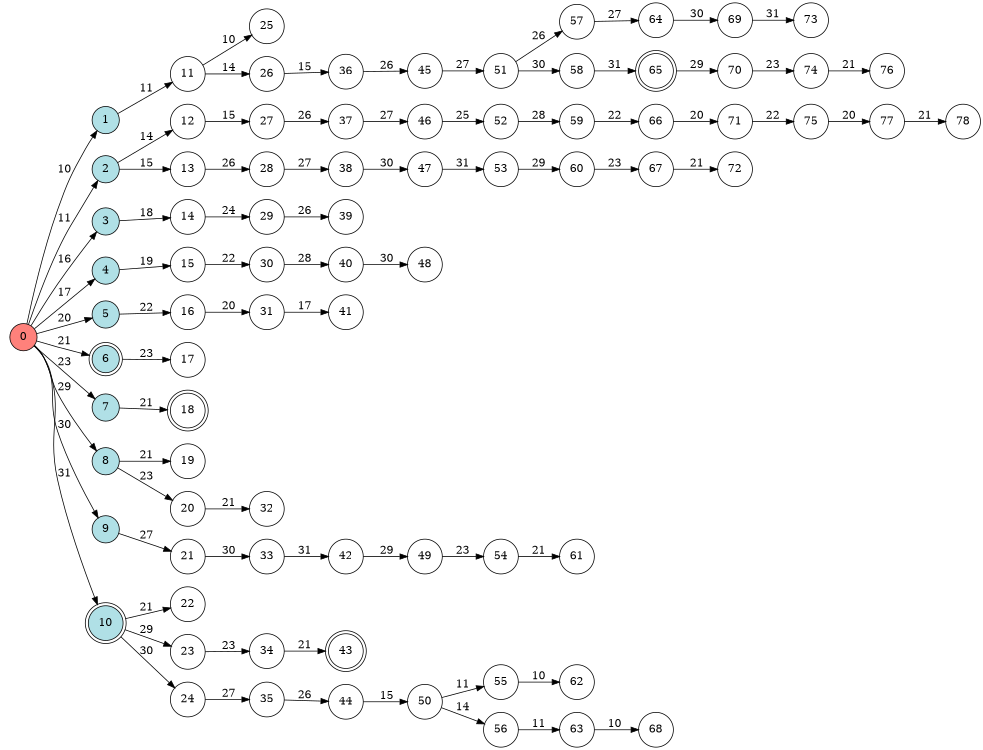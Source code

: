 digraph APTA {
__start0 [label="" shape="none"];

rankdir=LR;
size="8,5";

s0 [style="filled", color="black", fillcolor="#ff817b" shape="circle", label="0"];
s1 [style="filled", color="black", fillcolor="powderblue" shape="circle", label="1"];
s2 [style="filled", color="black", fillcolor="powderblue" shape="circle", label="2"];
s3 [style="filled", color="black", fillcolor="powderblue" shape="circle", label="3"];
s4 [style="filled", color="black", fillcolor="powderblue" shape="circle", label="4"];
s5 [style="filled", color="black", fillcolor="powderblue" shape="circle", label="5"];
s6 [style="rounded,filled", color="black", fillcolor="powderblue" shape="doublecircle", label="6"];
s7 [style="filled", color="black", fillcolor="powderblue" shape="circle", label="7"];
s8 [style="filled", color="black", fillcolor="powderblue" shape="circle", label="8"];
s9 [style="filled", color="black", fillcolor="powderblue" shape="circle", label="9"];
s10 [style="rounded,filled", color="black", fillcolor="powderblue" shape="doublecircle", label="10"];
s11 [style="filled", color="black", fillcolor="white" shape="circle", label="11"];
s12 [style="filled", color="black", fillcolor="white" shape="circle", label="12"];
s13 [style="filled", color="black", fillcolor="white" shape="circle", label="13"];
s14 [style="filled", color="black", fillcolor="white" shape="circle", label="14"];
s15 [style="filled", color="black", fillcolor="white" shape="circle", label="15"];
s16 [style="filled", color="black", fillcolor="white" shape="circle", label="16"];
s17 [style="filled", color="black", fillcolor="white" shape="circle", label="17"];
s18 [style="rounded,filled", color="black", fillcolor="white" shape="doublecircle", label="18"];
s19 [style="filled", color="black", fillcolor="white" shape="circle", label="19"];
s20 [style="filled", color="black", fillcolor="white" shape="circle", label="20"];
s21 [style="filled", color="black", fillcolor="white" shape="circle", label="21"];
s22 [style="filled", color="black", fillcolor="white" shape="circle", label="22"];
s23 [style="filled", color="black", fillcolor="white" shape="circle", label="23"];
s24 [style="filled", color="black", fillcolor="white" shape="circle", label="24"];
s25 [style="filled", color="black", fillcolor="white" shape="circle", label="25"];
s26 [style="filled", color="black", fillcolor="white" shape="circle", label="26"];
s27 [style="filled", color="black", fillcolor="white" shape="circle", label="27"];
s28 [style="filled", color="black", fillcolor="white" shape="circle", label="28"];
s29 [style="filled", color="black", fillcolor="white" shape="circle", label="29"];
s30 [style="filled", color="black", fillcolor="white" shape="circle", label="30"];
s31 [style="filled", color="black", fillcolor="white" shape="circle", label="31"];
s32 [style="filled", color="black", fillcolor="white" shape="circle", label="32"];
s33 [style="filled", color="black", fillcolor="white" shape="circle", label="33"];
s34 [style="filled", color="black", fillcolor="white" shape="circle", label="34"];
s35 [style="filled", color="black", fillcolor="white" shape="circle", label="35"];
s36 [style="filled", color="black", fillcolor="white" shape="circle", label="36"];
s37 [style="filled", color="black", fillcolor="white" shape="circle", label="37"];
s38 [style="filled", color="black", fillcolor="white" shape="circle", label="38"];
s39 [style="filled", color="black", fillcolor="white" shape="circle", label="39"];
s40 [style="filled", color="black", fillcolor="white" shape="circle", label="40"];
s41 [style="filled", color="black", fillcolor="white" shape="circle", label="41"];
s42 [style="filled", color="black", fillcolor="white" shape="circle", label="42"];
s43 [style="rounded,filled", color="black", fillcolor="white" shape="doublecircle", label="43"];
s44 [style="filled", color="black", fillcolor="white" shape="circle", label="44"];
s45 [style="filled", color="black", fillcolor="white" shape="circle", label="45"];
s46 [style="filled", color="black", fillcolor="white" shape="circle", label="46"];
s47 [style="filled", color="black", fillcolor="white" shape="circle", label="47"];
s48 [style="filled", color="black", fillcolor="white" shape="circle", label="48"];
s49 [style="filled", color="black", fillcolor="white" shape="circle", label="49"];
s50 [style="filled", color="black", fillcolor="white" shape="circle", label="50"];
s51 [style="filled", color="black", fillcolor="white" shape="circle", label="51"];
s52 [style="filled", color="black", fillcolor="white" shape="circle", label="52"];
s53 [style="filled", color="black", fillcolor="white" shape="circle", label="53"];
s54 [style="filled", color="black", fillcolor="white" shape="circle", label="54"];
s55 [style="filled", color="black", fillcolor="white" shape="circle", label="55"];
s56 [style="filled", color="black", fillcolor="white" shape="circle", label="56"];
s57 [style="filled", color="black", fillcolor="white" shape="circle", label="57"];
s58 [style="filled", color="black", fillcolor="white" shape="circle", label="58"];
s59 [style="filled", color="black", fillcolor="white" shape="circle", label="59"];
s60 [style="filled", color="black", fillcolor="white" shape="circle", label="60"];
s61 [style="filled", color="black", fillcolor="white" shape="circle", label="61"];
s62 [style="filled", color="black", fillcolor="white" shape="circle", label="62"];
s63 [style="filled", color="black", fillcolor="white" shape="circle", label="63"];
s64 [style="filled", color="black", fillcolor="white" shape="circle", label="64"];
s65 [style="rounded,filled", color="black", fillcolor="white" shape="doublecircle", label="65"];
s66 [style="filled", color="black", fillcolor="white" shape="circle", label="66"];
s67 [style="filled", color="black", fillcolor="white" shape="circle", label="67"];
s68 [style="filled", color="black", fillcolor="white" shape="circle", label="68"];
s69 [style="filled", color="black", fillcolor="white" shape="circle", label="69"];
s70 [style="filled", color="black", fillcolor="white" shape="circle", label="70"];
s71 [style="filled", color="black", fillcolor="white" shape="circle", label="71"];
s72 [style="filled", color="black", fillcolor="white" shape="circle", label="72"];
s73 [style="filled", color="black", fillcolor="white" shape="circle", label="73"];
s74 [style="filled", color="black", fillcolor="white" shape="circle", label="74"];
s75 [style="filled", color="black", fillcolor="white" shape="circle", label="75"];
s76 [style="filled", color="black", fillcolor="white" shape="circle", label="76"];
s77 [style="filled", color="black", fillcolor="white" shape="circle", label="77"];
s78 [style="filled", color="black", fillcolor="white" shape="circle", label="78"];
s0 -> s1 [label="10"];
s0 -> s2 [label="11"];
s0 -> s3 [label="16"];
s0 -> s4 [label="17"];
s0 -> s5 [label="20"];
s0 -> s6 [label="21"];
s0 -> s7 [label="23"];
s0 -> s8 [label="29"];
s0 -> s9 [label="30"];
s0 -> s10 [label="31"];
s1 -> s11 [label="11"];
s2 -> s12 [label="14"];
s2 -> s13 [label="15"];
s3 -> s14 [label="18"];
s4 -> s15 [label="19"];
s5 -> s16 [label="22"];
s6 -> s17 [label="23"];
s7 -> s18 [label="21"];
s8 -> s19 [label="21"];
s8 -> s20 [label="23"];
s9 -> s21 [label="27"];
s10 -> s22 [label="21"];
s10 -> s23 [label="29"];
s10 -> s24 [label="30"];
s11 -> s25 [label="10"];
s11 -> s26 [label="14"];
s12 -> s27 [label="15"];
s13 -> s28 [label="26"];
s14 -> s29 [label="24"];
s15 -> s30 [label="22"];
s16 -> s31 [label="20"];
s20 -> s32 [label="21"];
s21 -> s33 [label="30"];
s23 -> s34 [label="23"];
s24 -> s35 [label="27"];
s26 -> s36 [label="15"];
s27 -> s37 [label="26"];
s28 -> s38 [label="27"];
s29 -> s39 [label="26"];
s30 -> s40 [label="28"];
s31 -> s41 [label="17"];
s33 -> s42 [label="31"];
s34 -> s43 [label="21"];
s35 -> s44 [label="26"];
s36 -> s45 [label="26"];
s37 -> s46 [label="27"];
s38 -> s47 [label="30"];
s40 -> s48 [label="30"];
s42 -> s49 [label="29"];
s44 -> s50 [label="15"];
s45 -> s51 [label="27"];
s46 -> s52 [label="25"];
s47 -> s53 [label="31"];
s49 -> s54 [label="23"];
s50 -> s55 [label="11"];
s50 -> s56 [label="14"];
s51 -> s57 [label="26"];
s51 -> s58 [label="30"];
s52 -> s59 [label="28"];
s53 -> s60 [label="29"];
s54 -> s61 [label="21"];
s55 -> s62 [label="10"];
s56 -> s63 [label="11"];
s57 -> s64 [label="27"];
s58 -> s65 [label="31"];
s59 -> s66 [label="22"];
s60 -> s67 [label="23"];
s63 -> s68 [label="10"];
s64 -> s69 [label="30"];
s65 -> s70 [label="29"];
s66 -> s71 [label="20"];
s67 -> s72 [label="21"];
s69 -> s73 [label="31"];
s70 -> s74 [label="23"];
s71 -> s75 [label="22"];
s74 -> s76 [label="21"];
s75 -> s77 [label="20"];
s77 -> s78 [label="21"];

}